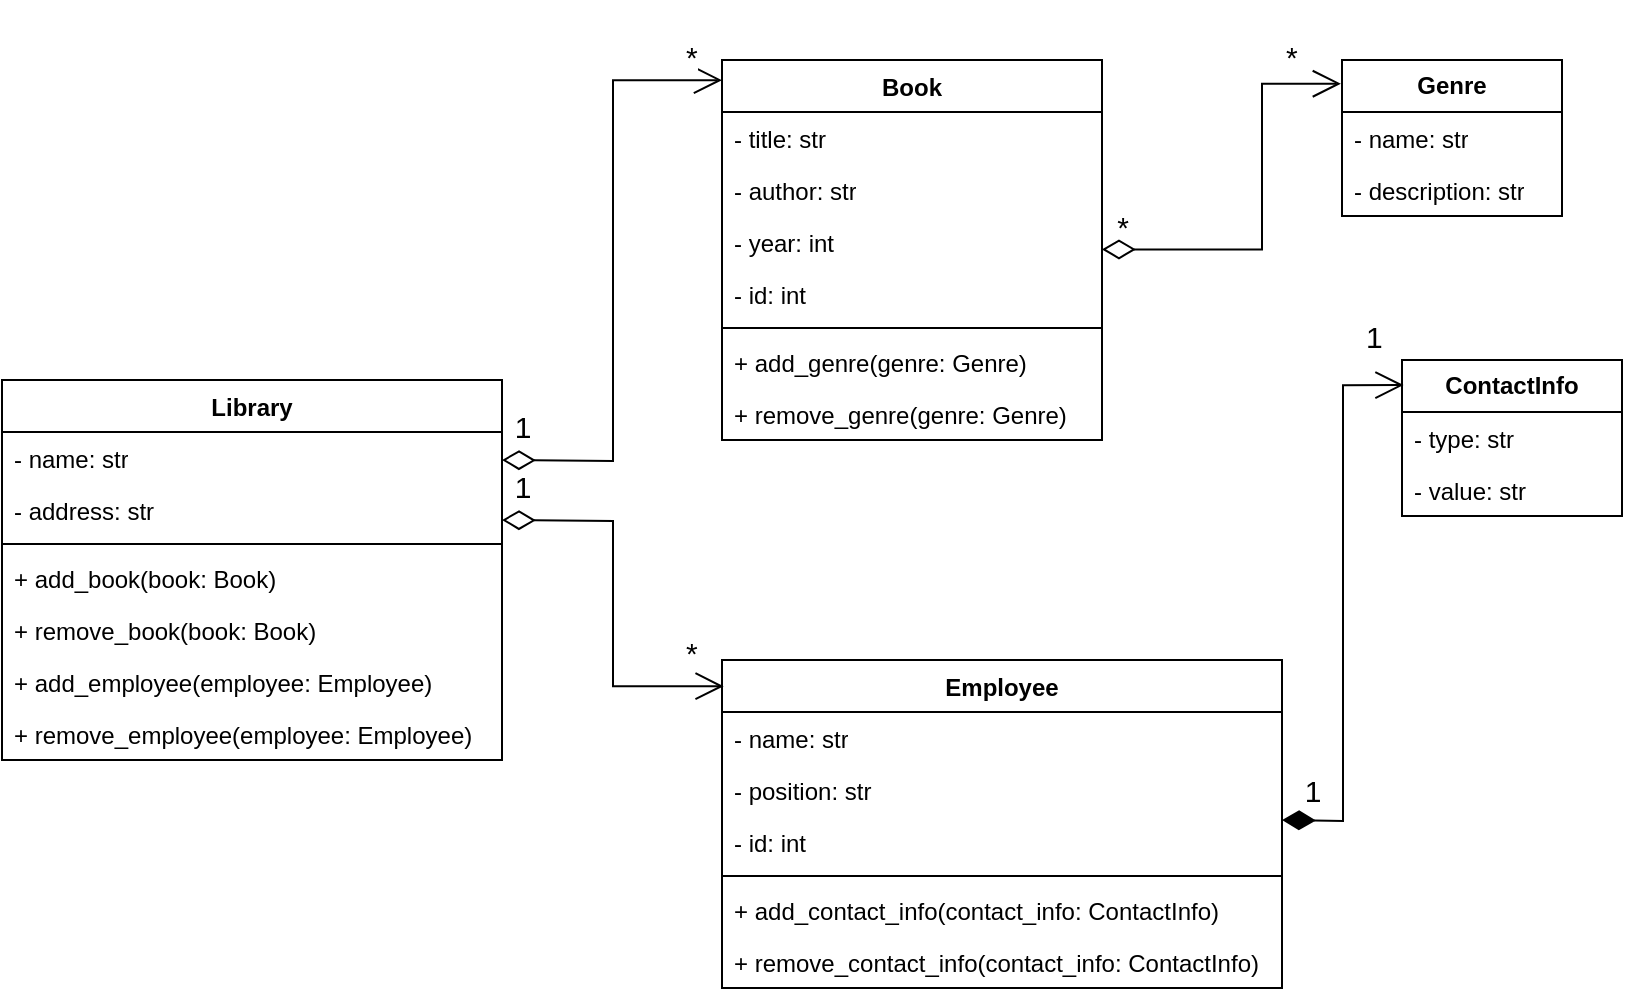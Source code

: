 <mxfile version="26.0.10">
  <diagram name="Page-1" id="c4acf3e9-155e-7222-9cf6-157b1a14988f">
    <mxGraphModel dx="990" dy="989" grid="1" gridSize="10" guides="1" tooltips="1" connect="1" arrows="1" fold="1" page="1" pageScale="1" pageWidth="850" pageHeight="1100" background="none" math="0" shadow="0">
      <root>
        <mxCell id="0" />
        <mxCell id="1" parent="0" />
        <mxCell id="jxMA33FbhYQD2SXAQcX0-1" value="Library" style="swimlane;fontStyle=1;align=center;verticalAlign=top;childLayout=stackLayout;horizontal=1;startSize=26;horizontalStack=0;resizeParent=1;resizeParentMax=0;resizeLast=0;collapsible=1;marginBottom=0;whiteSpace=wrap;html=1;" vertex="1" parent="1">
          <mxGeometry x="30" y="290" width="250" height="190" as="geometry" />
        </mxCell>
        <mxCell id="jxMA33FbhYQD2SXAQcX0-2" value="&lt;div&gt;- name: str&lt;/div&gt;" style="text;strokeColor=none;fillColor=none;align=left;verticalAlign=top;spacingLeft=4;spacingRight=4;overflow=hidden;rotatable=0;points=[[0,0.5],[1,0.5]];portConstraint=eastwest;whiteSpace=wrap;html=1;" vertex="1" parent="jxMA33FbhYQD2SXAQcX0-1">
          <mxGeometry y="26" width="250" height="26" as="geometry" />
        </mxCell>
        <mxCell id="jxMA33FbhYQD2SXAQcX0-5" value="- address: str" style="text;strokeColor=none;fillColor=none;align=left;verticalAlign=top;spacingLeft=4;spacingRight=4;overflow=hidden;rotatable=0;points=[[0,0.5],[1,0.5]];portConstraint=eastwest;whiteSpace=wrap;html=1;" vertex="1" parent="jxMA33FbhYQD2SXAQcX0-1">
          <mxGeometry y="52" width="250" height="26" as="geometry" />
        </mxCell>
        <mxCell id="jxMA33FbhYQD2SXAQcX0-3" value="" style="line;strokeWidth=1;fillColor=none;align=left;verticalAlign=middle;spacingTop=-1;spacingLeft=3;spacingRight=3;rotatable=0;labelPosition=right;points=[];portConstraint=eastwest;strokeColor=inherit;" vertex="1" parent="jxMA33FbhYQD2SXAQcX0-1">
          <mxGeometry y="78" width="250" height="8" as="geometry" />
        </mxCell>
        <mxCell id="jxMA33FbhYQD2SXAQcX0-4" value="+ add_book(book: Book)" style="text;strokeColor=none;fillColor=none;align=left;verticalAlign=top;spacingLeft=4;spacingRight=4;overflow=hidden;rotatable=0;points=[[0,0.5],[1,0.5]];portConstraint=eastwest;whiteSpace=wrap;html=1;" vertex="1" parent="jxMA33FbhYQD2SXAQcX0-1">
          <mxGeometry y="86" width="250" height="26" as="geometry" />
        </mxCell>
        <mxCell id="jxMA33FbhYQD2SXAQcX0-17" value="+ remove_book(book: Book)" style="text;strokeColor=none;fillColor=none;align=left;verticalAlign=top;spacingLeft=4;spacingRight=4;overflow=hidden;rotatable=0;points=[[0,0.5],[1,0.5]];portConstraint=eastwest;whiteSpace=wrap;html=1;" vertex="1" parent="jxMA33FbhYQD2SXAQcX0-1">
          <mxGeometry y="112" width="250" height="26" as="geometry" />
        </mxCell>
        <mxCell id="jxMA33FbhYQD2SXAQcX0-16" value="+ add_employee(employee: Employee)" style="text;strokeColor=none;fillColor=none;align=left;verticalAlign=top;spacingLeft=4;spacingRight=4;overflow=hidden;rotatable=0;points=[[0,0.5],[1,0.5]];portConstraint=eastwest;whiteSpace=wrap;html=1;" vertex="1" parent="jxMA33FbhYQD2SXAQcX0-1">
          <mxGeometry y="138" width="250" height="26" as="geometry" />
        </mxCell>
        <mxCell id="jxMA33FbhYQD2SXAQcX0-15" value="+ remove_employee(employee: Employee)" style="text;strokeColor=none;fillColor=none;align=left;verticalAlign=top;spacingLeft=4;spacingRight=4;overflow=hidden;rotatable=0;points=[[0,0.5],[1,0.5]];portConstraint=eastwest;whiteSpace=wrap;html=1;" vertex="1" parent="jxMA33FbhYQD2SXAQcX0-1">
          <mxGeometry y="164" width="250" height="26" as="geometry" />
        </mxCell>
        <mxCell id="jxMA33FbhYQD2SXAQcX0-8" value="Book" style="swimlane;fontStyle=1;align=center;verticalAlign=top;childLayout=stackLayout;horizontal=1;startSize=26;horizontalStack=0;resizeParent=1;resizeParentMax=0;resizeLast=0;collapsible=1;marginBottom=0;whiteSpace=wrap;html=1;" vertex="1" parent="1">
          <mxGeometry x="390" y="130" width="190" height="190" as="geometry" />
        </mxCell>
        <mxCell id="jxMA33FbhYQD2SXAQcX0-9" value="&lt;div&gt;- title: str&lt;/div&gt;" style="text;strokeColor=none;fillColor=none;align=left;verticalAlign=top;spacingLeft=4;spacingRight=4;overflow=hidden;rotatable=0;points=[[0,0.5],[1,0.5]];portConstraint=eastwest;whiteSpace=wrap;html=1;" vertex="1" parent="jxMA33FbhYQD2SXAQcX0-8">
          <mxGeometry y="26" width="190" height="26" as="geometry" />
        </mxCell>
        <mxCell id="jxMA33FbhYQD2SXAQcX0-10" value="- author: str" style="text;strokeColor=none;fillColor=none;align=left;verticalAlign=top;spacingLeft=4;spacingRight=4;overflow=hidden;rotatable=0;points=[[0,0.5],[1,0.5]];portConstraint=eastwest;whiteSpace=wrap;html=1;" vertex="1" parent="jxMA33FbhYQD2SXAQcX0-8">
          <mxGeometry y="52" width="190" height="26" as="geometry" />
        </mxCell>
        <mxCell id="jxMA33FbhYQD2SXAQcX0-11" value="- year: int" style="text;strokeColor=none;fillColor=none;align=left;verticalAlign=top;spacingLeft=4;spacingRight=4;overflow=hidden;rotatable=0;points=[[0,0.5],[1,0.5]];portConstraint=eastwest;whiteSpace=wrap;html=1;" vertex="1" parent="jxMA33FbhYQD2SXAQcX0-8">
          <mxGeometry y="78" width="190" height="26" as="geometry" />
        </mxCell>
        <mxCell id="jxMA33FbhYQD2SXAQcX0-12" value="- id: int" style="text;strokeColor=none;fillColor=none;align=left;verticalAlign=top;spacingLeft=4;spacingRight=4;overflow=hidden;rotatable=0;points=[[0,0.5],[1,0.5]];portConstraint=eastwest;whiteSpace=wrap;html=1;" vertex="1" parent="jxMA33FbhYQD2SXAQcX0-8">
          <mxGeometry y="104" width="190" height="26" as="geometry" />
        </mxCell>
        <mxCell id="jxMA33FbhYQD2SXAQcX0-13" value="" style="line;strokeWidth=1;fillColor=none;align=left;verticalAlign=middle;spacingTop=-1;spacingLeft=3;spacingRight=3;rotatable=0;labelPosition=right;points=[];portConstraint=eastwest;strokeColor=inherit;" vertex="1" parent="jxMA33FbhYQD2SXAQcX0-8">
          <mxGeometry y="130" width="190" height="8" as="geometry" />
        </mxCell>
        <mxCell id="jxMA33FbhYQD2SXAQcX0-14" value="+ add_genre(genre: Genre)" style="text;strokeColor=none;fillColor=none;align=left;verticalAlign=top;spacingLeft=4;spacingRight=4;overflow=hidden;rotatable=0;points=[[0,0.5],[1,0.5]];portConstraint=eastwest;whiteSpace=wrap;html=1;" vertex="1" parent="jxMA33FbhYQD2SXAQcX0-8">
          <mxGeometry y="138" width="190" height="26" as="geometry" />
        </mxCell>
        <mxCell id="jxMA33FbhYQD2SXAQcX0-19" value="+ remove_genre(genre: Genre)" style="text;strokeColor=none;fillColor=none;align=left;verticalAlign=top;spacingLeft=4;spacingRight=4;overflow=hidden;rotatable=0;points=[[0,0.5],[1,0.5]];portConstraint=eastwest;whiteSpace=wrap;html=1;" vertex="1" parent="jxMA33FbhYQD2SXAQcX0-8">
          <mxGeometry y="164" width="190" height="26" as="geometry" />
        </mxCell>
        <mxCell id="jxMA33FbhYQD2SXAQcX0-20" value="&lt;div&gt;Employee&lt;/div&gt;" style="swimlane;fontStyle=1;align=center;verticalAlign=top;childLayout=stackLayout;horizontal=1;startSize=26;horizontalStack=0;resizeParent=1;resizeParentMax=0;resizeLast=0;collapsible=1;marginBottom=0;whiteSpace=wrap;html=1;" vertex="1" parent="1">
          <mxGeometry x="390" y="430" width="280" height="164" as="geometry" />
        </mxCell>
        <mxCell id="jxMA33FbhYQD2SXAQcX0-21" value="&lt;div&gt;- name: str&lt;/div&gt;" style="text;strokeColor=none;fillColor=none;align=left;verticalAlign=top;spacingLeft=4;spacingRight=4;overflow=hidden;rotatable=0;points=[[0,0.5],[1,0.5]];portConstraint=eastwest;whiteSpace=wrap;html=1;" vertex="1" parent="jxMA33FbhYQD2SXAQcX0-20">
          <mxGeometry y="26" width="280" height="26" as="geometry" />
        </mxCell>
        <mxCell id="jxMA33FbhYQD2SXAQcX0-22" value="- position: str" style="text;strokeColor=none;fillColor=none;align=left;verticalAlign=top;spacingLeft=4;spacingRight=4;overflow=hidden;rotatable=0;points=[[0,0.5],[1,0.5]];portConstraint=eastwest;whiteSpace=wrap;html=1;" vertex="1" parent="jxMA33FbhYQD2SXAQcX0-20">
          <mxGeometry y="52" width="280" height="26" as="geometry" />
        </mxCell>
        <mxCell id="jxMA33FbhYQD2SXAQcX0-28" value="- id: int" style="text;strokeColor=none;fillColor=none;align=left;verticalAlign=top;spacingLeft=4;spacingRight=4;overflow=hidden;rotatable=0;points=[[0,0.5],[1,0.5]];portConstraint=eastwest;whiteSpace=wrap;html=1;" vertex="1" parent="jxMA33FbhYQD2SXAQcX0-20">
          <mxGeometry y="78" width="280" height="26" as="geometry" />
        </mxCell>
        <mxCell id="jxMA33FbhYQD2SXAQcX0-25" value="" style="line;strokeWidth=1;fillColor=none;align=left;verticalAlign=middle;spacingTop=-1;spacingLeft=3;spacingRight=3;rotatable=0;labelPosition=right;points=[];portConstraint=eastwest;strokeColor=inherit;" vertex="1" parent="jxMA33FbhYQD2SXAQcX0-20">
          <mxGeometry y="104" width="280" height="8" as="geometry" />
        </mxCell>
        <mxCell id="jxMA33FbhYQD2SXAQcX0-26" value="+ add_contact_info(contact_info: ContactInfo)" style="text;strokeColor=none;fillColor=none;align=left;verticalAlign=top;spacingLeft=4;spacingRight=4;overflow=hidden;rotatable=0;points=[[0,0.5],[1,0.5]];portConstraint=eastwest;whiteSpace=wrap;html=1;" vertex="1" parent="jxMA33FbhYQD2SXAQcX0-20">
          <mxGeometry y="112" width="280" height="26" as="geometry" />
        </mxCell>
        <mxCell id="jxMA33FbhYQD2SXAQcX0-27" value="+ remove_contact_info(contact_info: ContactInfo)" style="text;strokeColor=none;fillColor=none;align=left;verticalAlign=top;spacingLeft=4;spacingRight=4;overflow=hidden;rotatable=0;points=[[0,0.5],[1,0.5]];portConstraint=eastwest;whiteSpace=wrap;html=1;" vertex="1" parent="jxMA33FbhYQD2SXAQcX0-20">
          <mxGeometry y="138" width="280" height="26" as="geometry" />
        </mxCell>
        <mxCell id="jxMA33FbhYQD2SXAQcX0-29" value="&lt;b&gt;Genre&lt;/b&gt;" style="swimlane;fontStyle=0;childLayout=stackLayout;horizontal=1;startSize=26;fillColor=none;horizontalStack=0;resizeParent=1;resizeParentMax=0;resizeLast=0;collapsible=1;marginBottom=0;whiteSpace=wrap;html=1;" vertex="1" parent="1">
          <mxGeometry x="700" y="130" width="110" height="78" as="geometry" />
        </mxCell>
        <mxCell id="jxMA33FbhYQD2SXAQcX0-30" value="- name: str" style="text;strokeColor=none;fillColor=none;align=left;verticalAlign=top;spacingLeft=4;spacingRight=4;overflow=hidden;rotatable=0;points=[[0,0.5],[1,0.5]];portConstraint=eastwest;whiteSpace=wrap;html=1;" vertex="1" parent="jxMA33FbhYQD2SXAQcX0-29">
          <mxGeometry y="26" width="110" height="26" as="geometry" />
        </mxCell>
        <mxCell id="jxMA33FbhYQD2SXAQcX0-31" value="- description: str" style="text;strokeColor=none;fillColor=none;align=left;verticalAlign=top;spacingLeft=4;spacingRight=4;overflow=hidden;rotatable=0;points=[[0,0.5],[1,0.5]];portConstraint=eastwest;whiteSpace=wrap;html=1;" vertex="1" parent="jxMA33FbhYQD2SXAQcX0-29">
          <mxGeometry y="52" width="110" height="26" as="geometry" />
        </mxCell>
        <mxCell id="jxMA33FbhYQD2SXAQcX0-33" value="&lt;b&gt;ContactInfo&lt;/b&gt;" style="swimlane;fontStyle=0;childLayout=stackLayout;horizontal=1;startSize=26;fillColor=none;horizontalStack=0;resizeParent=1;resizeParentMax=0;resizeLast=0;collapsible=1;marginBottom=0;whiteSpace=wrap;html=1;" vertex="1" parent="1">
          <mxGeometry x="730" y="280" width="110" height="78" as="geometry" />
        </mxCell>
        <mxCell id="jxMA33FbhYQD2SXAQcX0-34" value="- type: str" style="text;strokeColor=none;fillColor=none;align=left;verticalAlign=top;spacingLeft=4;spacingRight=4;overflow=hidden;rotatable=0;points=[[0,0.5],[1,0.5]];portConstraint=eastwest;whiteSpace=wrap;html=1;" vertex="1" parent="jxMA33FbhYQD2SXAQcX0-33">
          <mxGeometry y="26" width="110" height="26" as="geometry" />
        </mxCell>
        <mxCell id="jxMA33FbhYQD2SXAQcX0-35" value="- value: str" style="text;strokeColor=none;fillColor=none;align=left;verticalAlign=top;spacingLeft=4;spacingRight=4;overflow=hidden;rotatable=0;points=[[0,0.5],[1,0.5]];portConstraint=eastwest;whiteSpace=wrap;html=1;" vertex="1" parent="jxMA33FbhYQD2SXAQcX0-33">
          <mxGeometry y="52" width="110" height="26" as="geometry" />
        </mxCell>
        <mxCell id="jxMA33FbhYQD2SXAQcX0-47" value="&lt;br&gt;&lt;div&gt;&lt;span&gt;*&lt;/span&gt;&lt;/div&gt;" style="endArrow=open;html=1;endSize=12;startArrow=diamondThin;startSize=14;startFill=0;edgeStyle=orthogonalEdgeStyle;align=left;verticalAlign=bottom;rounded=0;entryX=-0.005;entryY=0.152;entryDx=0;entryDy=0;entryPerimeter=0;fontSize=15;" edge="1" parent="1" target="jxMA33FbhYQD2SXAQcX0-29">
          <mxGeometry x="0.71" y="2" relative="1" as="geometry">
            <mxPoint x="580" y="224.71" as="sourcePoint" />
            <mxPoint x="660" y="170" as="targetPoint" />
            <Array as="points">
              <mxPoint x="660" y="225" />
              <mxPoint x="660" y="142" />
            </Array>
            <mxPoint as="offset" />
          </mxGeometry>
        </mxCell>
        <mxCell id="jxMA33FbhYQD2SXAQcX0-50" value="&lt;font&gt;*&lt;/font&gt;" style="endArrow=open;html=1;endSize=12;startArrow=diamondThin;startSize=14;startFill=0;edgeStyle=orthogonalEdgeStyle;align=left;verticalAlign=bottom;rounded=0;entryX=0;entryY=0.053;entryDx=0;entryDy=0;entryPerimeter=0;fontSize=15;" edge="1" parent="1" target="jxMA33FbhYQD2SXAQcX0-8">
          <mxGeometry x="0.867" relative="1" as="geometry">
            <mxPoint x="280" y="330" as="sourcePoint" />
            <mxPoint x="360" y="140" as="targetPoint" />
            <mxPoint as="offset" />
          </mxGeometry>
        </mxCell>
        <mxCell id="jxMA33FbhYQD2SXAQcX0-52" value="*" style="endArrow=open;html=1;endSize=12;startArrow=diamondThin;startSize=14;startFill=0;edgeStyle=orthogonalEdgeStyle;align=left;verticalAlign=bottom;rounded=0;entryX=0.003;entryY=0.08;entryDx=0;entryDy=0;entryPerimeter=0;fontSize=15;" edge="1" parent="1" target="jxMA33FbhYQD2SXAQcX0-20">
          <mxGeometry x="0.787" y="5" relative="1" as="geometry">
            <mxPoint x="280" y="360" as="sourcePoint" />
            <mxPoint x="360" y="450" as="targetPoint" />
            <mxPoint as="offset" />
          </mxGeometry>
        </mxCell>
        <mxCell id="jxMA33FbhYQD2SXAQcX0-53" value="1" style="endArrow=open;html=1;endSize=12;startArrow=diamondThin;startSize=14;startFill=1;edgeStyle=orthogonalEdgeStyle;align=left;verticalAlign=bottom;rounded=0;entryX=0.007;entryY=0.161;entryDx=0;entryDy=0;entryPerimeter=0;fontSize=15;" edge="1" parent="1" target="jxMA33FbhYQD2SXAQcX0-33">
          <mxGeometry x="0.851" y="13" relative="1" as="geometry">
            <mxPoint x="670" y="510" as="sourcePoint" />
            <mxPoint x="700" y="290" as="targetPoint" />
            <mxPoint as="offset" />
          </mxGeometry>
        </mxCell>
        <mxCell id="jxMA33FbhYQD2SXAQcX0-55" value="*" style="text;html=1;align=center;verticalAlign=middle;resizable=0;points=[];autosize=1;strokeColor=none;fillColor=none;fontSize=15;" vertex="1" parent="1">
          <mxGeometry x="575" y="198" width="30" height="30" as="geometry" />
        </mxCell>
        <mxCell id="jxMA33FbhYQD2SXAQcX0-56" value="1" style="text;html=1;align=center;verticalAlign=middle;resizable=0;points=[];autosize=1;strokeColor=none;fillColor=none;fontSize=15;" vertex="1" parent="1">
          <mxGeometry x="275" y="298" width="30" height="30" as="geometry" />
        </mxCell>
        <mxCell id="jxMA33FbhYQD2SXAQcX0-57" value="1" style="text;html=1;align=center;verticalAlign=middle;resizable=0;points=[];autosize=1;strokeColor=none;fillColor=none;fontSize=15;" vertex="1" parent="1">
          <mxGeometry x="275" y="328" width="30" height="30" as="geometry" />
        </mxCell>
        <mxCell id="jxMA33FbhYQD2SXAQcX0-60" value="1" style="text;html=1;align=center;verticalAlign=middle;resizable=0;points=[];autosize=1;strokeColor=none;fillColor=none;fontSize=15;" vertex="1" parent="1">
          <mxGeometry x="670" y="480" width="30" height="30" as="geometry" />
        </mxCell>
      </root>
    </mxGraphModel>
  </diagram>
</mxfile>

